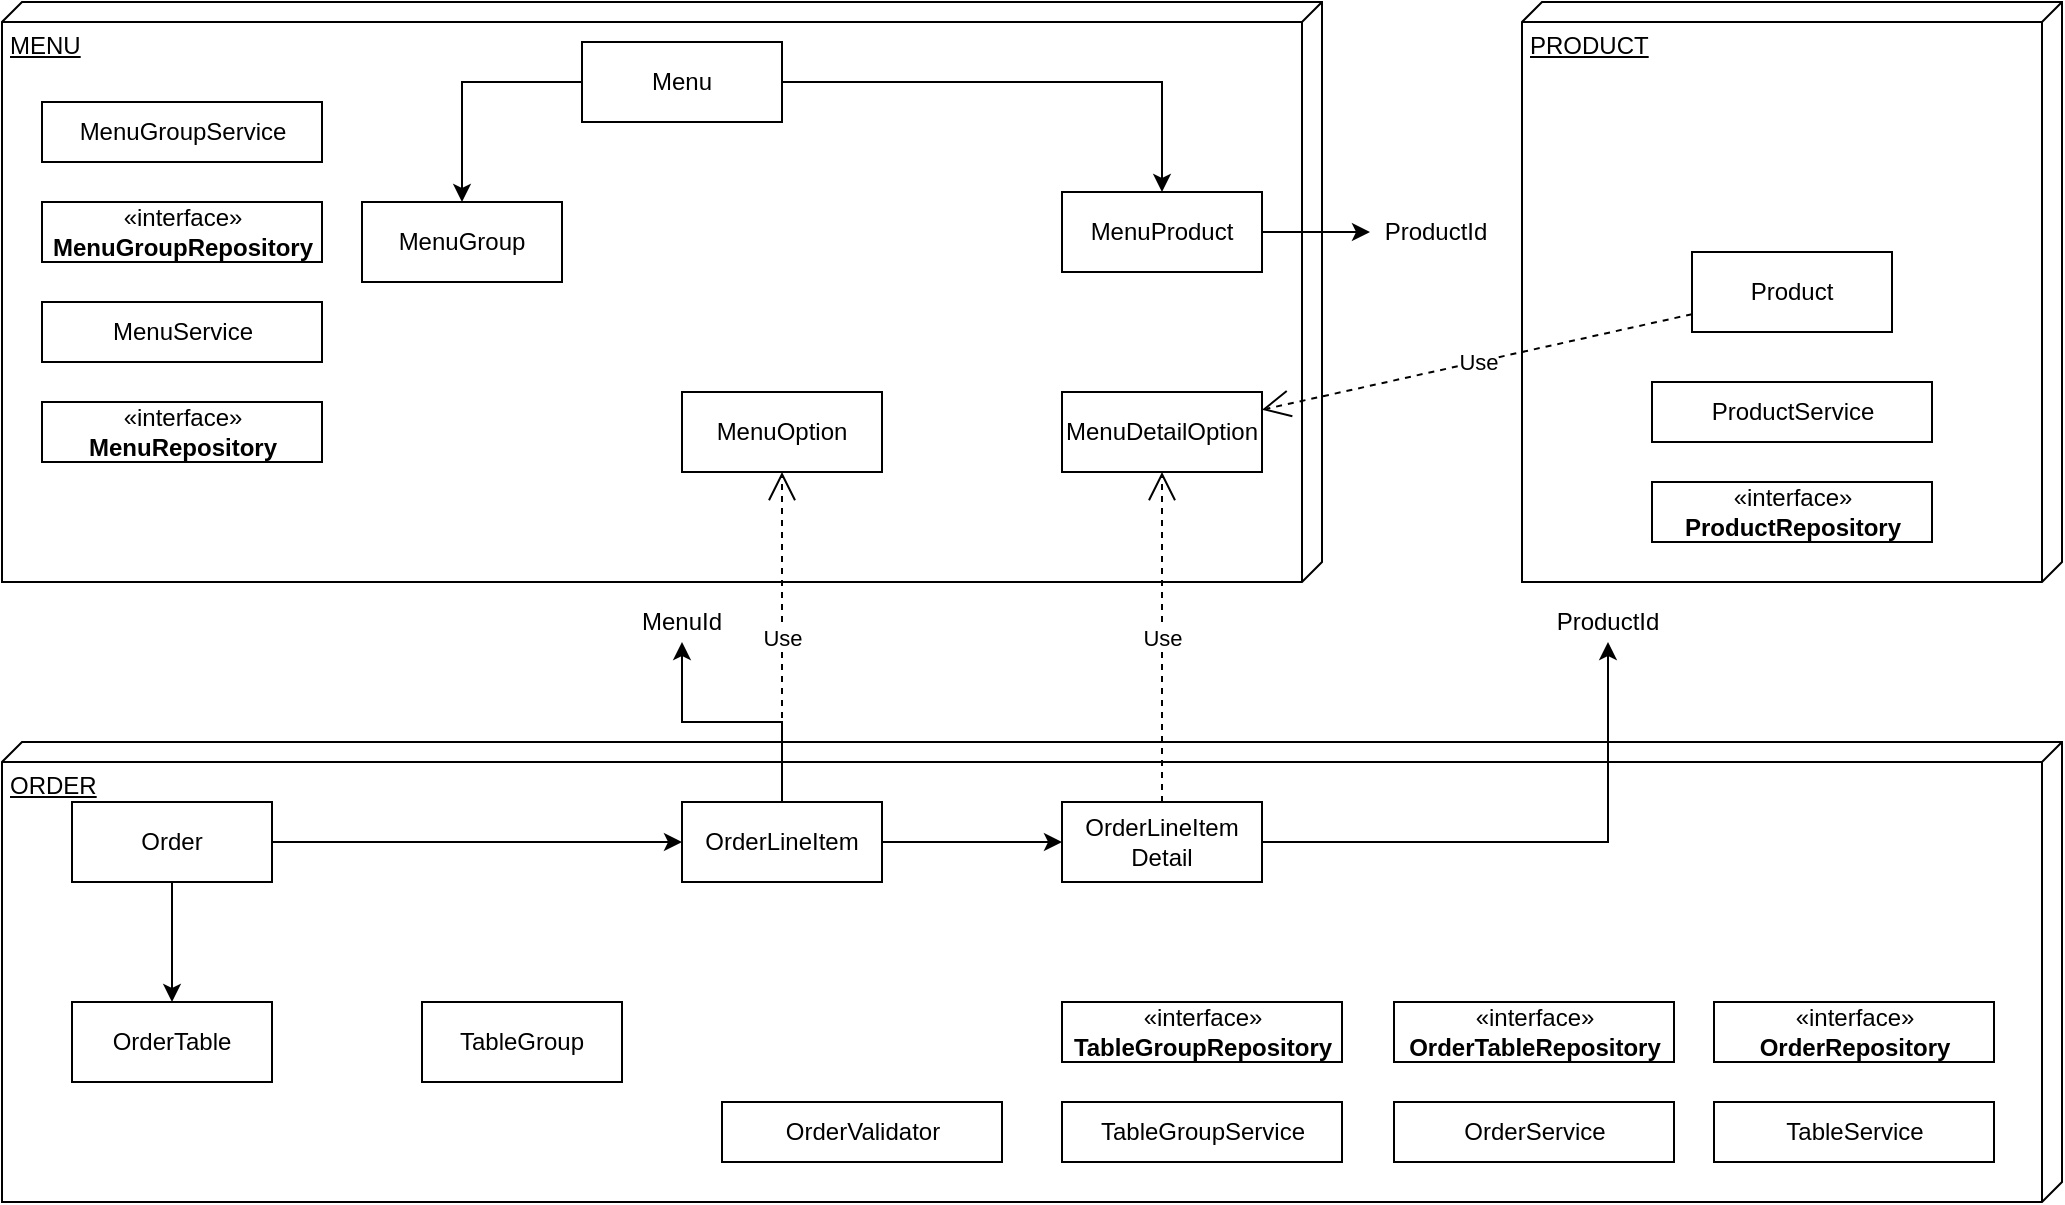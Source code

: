 <mxfile version="14.6.3" type="github"><diagram id="bBaFMglCOI3WDih5mdD4" name="Page-1"><mxGraphModel dx="1422" dy="778" grid="1" gridSize="10" guides="1" tooltips="1" connect="1" arrows="1" fold="1" page="1" pageScale="1" pageWidth="827" pageHeight="1169" math="0" shadow="0"><root><mxCell id="0"/><mxCell id="1" parent="0"/><mxCell id="LUHss0gjO41ABVOkLyDg-2" value="ORDER" style="verticalAlign=top;align=left;spacingTop=8;spacingLeft=2;spacingRight=12;shape=cube;size=10;direction=south;fontStyle=4;html=1;" vertex="1" parent="1"><mxGeometry x="40" y="510" width="1030" height="230" as="geometry"/></mxCell><mxCell id="LUHss0gjO41ABVOkLyDg-3" value="MENU" style="verticalAlign=top;align=left;spacingTop=8;spacingLeft=2;spacingRight=12;shape=cube;size=10;direction=south;fontStyle=4;html=1;" vertex="1" parent="1"><mxGeometry x="40" y="140" width="660" height="290" as="geometry"/></mxCell><mxCell id="LUHss0gjO41ABVOkLyDg-4" value="PRODUCT" style="verticalAlign=top;align=left;spacingTop=8;spacingLeft=2;spacingRight=12;shape=cube;size=10;direction=south;fontStyle=4;html=1;" vertex="1" parent="1"><mxGeometry x="800" y="140" width="270" height="290" as="geometry"/></mxCell><mxCell id="LUHss0gjO41ABVOkLyDg-11" style="edgeStyle=orthogonalEdgeStyle;rounded=0;orthogonalLoop=1;jettySize=auto;html=1;" edge="1" parent="1" source="LUHss0gjO41ABVOkLyDg-8" target="LUHss0gjO41ABVOkLyDg-9"><mxGeometry relative="1" as="geometry"/></mxCell><mxCell id="LUHss0gjO41ABVOkLyDg-60" style="edgeStyle=orthogonalEdgeStyle;rounded=0;orthogonalLoop=1;jettySize=auto;html=1;" edge="1" parent="1" source="LUHss0gjO41ABVOkLyDg-8" target="LUHss0gjO41ABVOkLyDg-13"><mxGeometry relative="1" as="geometry"/></mxCell><mxCell id="LUHss0gjO41ABVOkLyDg-8" value="Menu" style="whiteSpace=wrap;html=1;align=center;" vertex="1" parent="1"><mxGeometry x="330" y="160" width="100" height="40" as="geometry"/></mxCell><mxCell id="LUHss0gjO41ABVOkLyDg-63" style="edgeStyle=orthogonalEdgeStyle;rounded=0;orthogonalLoop=1;jettySize=auto;html=1;" edge="1" parent="1" source="LUHss0gjO41ABVOkLyDg-9" target="LUHss0gjO41ABVOkLyDg-22"><mxGeometry relative="1" as="geometry"><mxPoint x="600" y="360" as="targetPoint"/></mxGeometry></mxCell><mxCell id="LUHss0gjO41ABVOkLyDg-9" value="MenuProduct" style="whiteSpace=wrap;html=1;align=center;" vertex="1" parent="1"><mxGeometry x="570" y="235" width="100" height="40" as="geometry"/></mxCell><mxCell id="LUHss0gjO41ABVOkLyDg-13" value="MenuGroup" style="whiteSpace=wrap;html=1;align=center;" vertex="1" parent="1"><mxGeometry x="220" y="240" width="100" height="40" as="geometry"/></mxCell><mxCell id="LUHss0gjO41ABVOkLyDg-14" value="Product" style="whiteSpace=wrap;html=1;align=center;" vertex="1" parent="1"><mxGeometry x="885" y="265" width="100" height="40" as="geometry"/></mxCell><mxCell id="LUHss0gjO41ABVOkLyDg-22" value="ProductId" style="text;html=1;strokeColor=none;fillColor=none;align=center;verticalAlign=middle;whiteSpace=wrap;rounded=0;" vertex="1" parent="1"><mxGeometry x="724" y="245" width="66" height="20" as="geometry"/></mxCell><mxCell id="LUHss0gjO41ABVOkLyDg-25" value="«interface»&lt;br&gt;&lt;b&gt;MenuGroupRepository&lt;/b&gt;" style="html=1;" vertex="1" parent="1"><mxGeometry x="60" y="240" width="140" height="30" as="geometry"/></mxCell><mxCell id="LUHss0gjO41ABVOkLyDg-26" value="«interface»&lt;br&gt;&lt;b&gt;MenuRepository&lt;/b&gt;" style="html=1;" vertex="1" parent="1"><mxGeometry x="60" y="340" width="140" height="30" as="geometry"/></mxCell><mxCell id="LUHss0gjO41ABVOkLyDg-27" value="MenuGroupService" style="html=1;" vertex="1" parent="1"><mxGeometry x="60" y="190" width="140" height="30" as="geometry"/></mxCell><mxCell id="LUHss0gjO41ABVOkLyDg-28" value="MenuService" style="html=1;" vertex="1" parent="1"><mxGeometry x="60" y="290" width="140" height="30" as="geometry"/></mxCell><mxCell id="LUHss0gjO41ABVOkLyDg-29" value="«interface»&lt;br&gt;&lt;b&gt;ProductRepository&lt;/b&gt;" style="html=1;" vertex="1" parent="1"><mxGeometry x="865" y="380" width="140" height="30" as="geometry"/></mxCell><mxCell id="LUHss0gjO41ABVOkLyDg-30" value="ProductService" style="html=1;" vertex="1" parent="1"><mxGeometry x="865" y="330" width="140" height="30" as="geometry"/></mxCell><mxCell id="LUHss0gjO41ABVOkLyDg-46" style="edgeStyle=orthogonalEdgeStyle;rounded=0;orthogonalLoop=1;jettySize=auto;html=1;" edge="1" parent="1" source="LUHss0gjO41ABVOkLyDg-31" target="LUHss0gjO41ABVOkLyDg-37"><mxGeometry relative="1" as="geometry"/></mxCell><mxCell id="LUHss0gjO41ABVOkLyDg-53" style="edgeStyle=orthogonalEdgeStyle;rounded=0;orthogonalLoop=1;jettySize=auto;html=1;" edge="1" parent="1" source="LUHss0gjO41ABVOkLyDg-31" target="LUHss0gjO41ABVOkLyDg-39"><mxGeometry relative="1" as="geometry"/></mxCell><mxCell id="LUHss0gjO41ABVOkLyDg-31" value="Order" style="whiteSpace=wrap;html=1;align=center;" vertex="1" parent="1"><mxGeometry x="75" y="540" width="100" height="40" as="geometry"/></mxCell><mxCell id="LUHss0gjO41ABVOkLyDg-32" value="OrderService" style="html=1;" vertex="1" parent="1"><mxGeometry x="736" y="690" width="140" height="30" as="geometry"/></mxCell><mxCell id="LUHss0gjO41ABVOkLyDg-33" value="TableService" style="html=1;" vertex="1" parent="1"><mxGeometry x="896" y="690" width="140" height="30" as="geometry"/></mxCell><mxCell id="LUHss0gjO41ABVOkLyDg-34" value="TableGroupService" style="html=1;" vertex="1" parent="1"><mxGeometry x="570" y="690" width="140" height="30" as="geometry"/></mxCell><mxCell id="LUHss0gjO41ABVOkLyDg-44" style="edgeStyle=orthogonalEdgeStyle;rounded=0;orthogonalLoop=1;jettySize=auto;html=1;" edge="1" parent="1" source="LUHss0gjO41ABVOkLyDg-37" target="LUHss0gjO41ABVOkLyDg-38"><mxGeometry relative="1" as="geometry"/></mxCell><mxCell id="LUHss0gjO41ABVOkLyDg-55" style="edgeStyle=orthogonalEdgeStyle;rounded=0;orthogonalLoop=1;jettySize=auto;html=1;" edge="1" parent="1" source="LUHss0gjO41ABVOkLyDg-37" target="LUHss0gjO41ABVOkLyDg-56"><mxGeometry relative="1" as="geometry"><mxPoint x="455" y="450" as="targetPoint"/></mxGeometry></mxCell><mxCell id="LUHss0gjO41ABVOkLyDg-37" value="OrderLineItem" style="whiteSpace=wrap;html=1;align=center;" vertex="1" parent="1"><mxGeometry x="380" y="540" width="100" height="40" as="geometry"/></mxCell><mxCell id="LUHss0gjO41ABVOkLyDg-61" style="edgeStyle=orthogonalEdgeStyle;rounded=0;orthogonalLoop=1;jettySize=auto;html=1;" edge="1" parent="1" source="LUHss0gjO41ABVOkLyDg-38" target="LUHss0gjO41ABVOkLyDg-62"><mxGeometry relative="1" as="geometry"><mxPoint x="740" y="460" as="targetPoint"/></mxGeometry></mxCell><mxCell id="LUHss0gjO41ABVOkLyDg-38" value="OrderLineItem&lt;br&gt;Detail" style="whiteSpace=wrap;html=1;align=center;" vertex="1" parent="1"><mxGeometry x="570" y="540" width="100" height="40" as="geometry"/></mxCell><mxCell id="LUHss0gjO41ABVOkLyDg-39" value="OrderTable" style="whiteSpace=wrap;html=1;align=center;" vertex="1" parent="1"><mxGeometry x="75" y="640" width="100" height="40" as="geometry"/></mxCell><mxCell id="LUHss0gjO41ABVOkLyDg-40" value="TableGroup" style="whiteSpace=wrap;html=1;align=center;" vertex="1" parent="1"><mxGeometry x="250" y="640" width="100" height="40" as="geometry"/></mxCell><mxCell id="LUHss0gjO41ABVOkLyDg-48" value="«interface»&lt;br&gt;&lt;b&gt;TableGroupRepository&lt;/b&gt;" style="html=1;" vertex="1" parent="1"><mxGeometry x="570" y="640" width="140" height="30" as="geometry"/></mxCell><mxCell id="LUHss0gjO41ABVOkLyDg-51" value="«interface»&lt;br&gt;&lt;b&gt;OrderTableRepository&lt;/b&gt;" style="html=1;" vertex="1" parent="1"><mxGeometry x="736" y="640" width="140" height="30" as="geometry"/></mxCell><mxCell id="LUHss0gjO41ABVOkLyDg-52" value="«interface»&lt;br&gt;&lt;b&gt;OrderRepository&lt;/b&gt;" style="html=1;" vertex="1" parent="1"><mxGeometry x="896" y="640" width="140" height="30" as="geometry"/></mxCell><mxCell id="LUHss0gjO41ABVOkLyDg-54" value="OrderValidator" style="html=1;" vertex="1" parent="1"><mxGeometry x="400" y="690" width="140" height="30" as="geometry"/></mxCell><mxCell id="LUHss0gjO41ABVOkLyDg-56" value="MenuId" style="text;html=1;strokeColor=none;fillColor=none;align=center;verticalAlign=middle;whiteSpace=wrap;rounded=0;" vertex="1" parent="1"><mxGeometry x="347" y="440" width="66" height="20" as="geometry"/></mxCell><mxCell id="LUHss0gjO41ABVOkLyDg-62" value="ProductId" style="text;html=1;strokeColor=none;fillColor=none;align=center;verticalAlign=middle;whiteSpace=wrap;rounded=0;" vertex="1" parent="1"><mxGeometry x="810" y="440" width="66" height="20" as="geometry"/></mxCell><mxCell id="LUHss0gjO41ABVOkLyDg-64" value="MenuOption" style="whiteSpace=wrap;html=1;align=center;" vertex="1" parent="1"><mxGeometry x="380" y="335" width="100" height="40" as="geometry"/></mxCell><mxCell id="LUHss0gjO41ABVOkLyDg-65" value="MenuDetailOption" style="whiteSpace=wrap;html=1;align=center;" vertex="1" parent="1"><mxGeometry x="570" y="335" width="100" height="40" as="geometry"/></mxCell><mxCell id="LUHss0gjO41ABVOkLyDg-71" value="Use" style="endArrow=open;endSize=12;dashed=1;html=1;" edge="1" parent="1" source="LUHss0gjO41ABVOkLyDg-38" target="LUHss0gjO41ABVOkLyDg-65"><mxGeometry width="160" relative="1" as="geometry"><mxPoint x="450" y="390" as="sourcePoint"/><mxPoint x="610" y="390" as="targetPoint"/></mxGeometry></mxCell><mxCell id="LUHss0gjO41ABVOkLyDg-73" value="Use" style="endArrow=open;endSize=12;dashed=1;html=1;" edge="1" parent="1" source="LUHss0gjO41ABVOkLyDg-37" target="LUHss0gjO41ABVOkLyDg-64"><mxGeometry width="160" relative="1" as="geometry"><mxPoint x="450" y="540" as="sourcePoint"/><mxPoint x="450" y="375" as="targetPoint"/></mxGeometry></mxCell><mxCell id="LUHss0gjO41ABVOkLyDg-75" style="edgeStyle=orthogonalEdgeStyle;rounded=0;orthogonalLoop=1;jettySize=auto;html=1;exitX=0.5;exitY=1;exitDx=0;exitDy=0;" edge="1" parent="1" source="LUHss0gjO41ABVOkLyDg-62" target="LUHss0gjO41ABVOkLyDg-62"><mxGeometry relative="1" as="geometry"/></mxCell><mxCell id="LUHss0gjO41ABVOkLyDg-76" value="Use" style="endArrow=open;endSize=12;dashed=1;html=1;" edge="1" parent="1" source="LUHss0gjO41ABVOkLyDg-14" target="LUHss0gjO41ABVOkLyDg-65"><mxGeometry width="160" relative="1" as="geometry"><mxPoint x="450" y="390" as="sourcePoint"/><mxPoint x="610" y="390" as="targetPoint"/></mxGeometry></mxCell></root></mxGraphModel></diagram></mxfile>